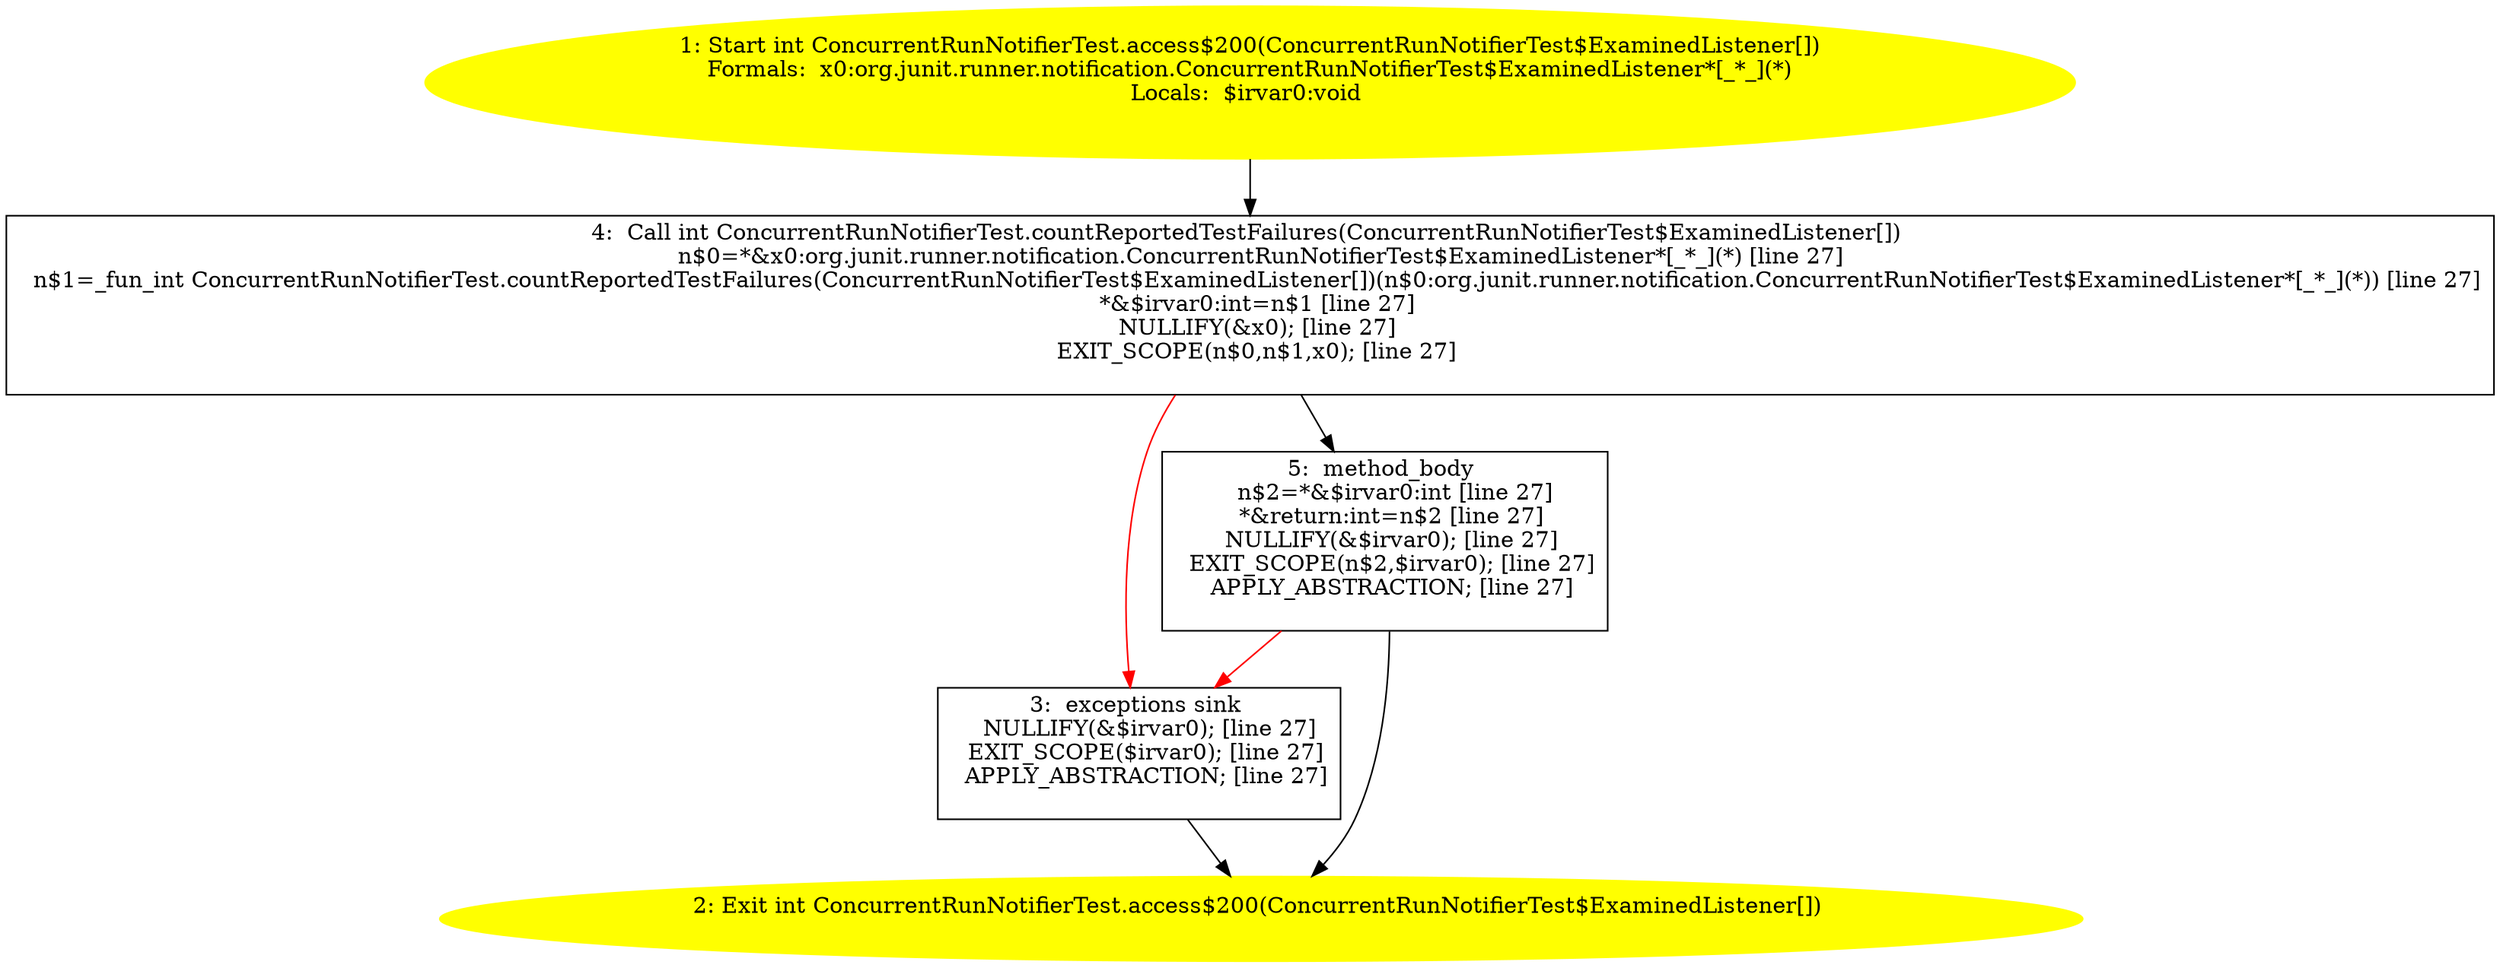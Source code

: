 /* @generated */
digraph cfg {
"org.junit.runner.notification.ConcurrentRunNotifierTest.access$200(org.junit.runner.notification.Con.8b1e4c2856d24d873002ae8b23094aae_1" [label="1: Start int ConcurrentRunNotifierTest.access$200(ConcurrentRunNotifierTest$ExaminedListener[])\nFormals:  x0:org.junit.runner.notification.ConcurrentRunNotifierTest$ExaminedListener*[_*_](*)\nLocals:  $irvar0:void \n  " color=yellow style=filled]
	

	 "org.junit.runner.notification.ConcurrentRunNotifierTest.access$200(org.junit.runner.notification.Con.8b1e4c2856d24d873002ae8b23094aae_1" -> "org.junit.runner.notification.ConcurrentRunNotifierTest.access$200(org.junit.runner.notification.Con.8b1e4c2856d24d873002ae8b23094aae_4" ;
"org.junit.runner.notification.ConcurrentRunNotifierTest.access$200(org.junit.runner.notification.Con.8b1e4c2856d24d873002ae8b23094aae_2" [label="2: Exit int ConcurrentRunNotifierTest.access$200(ConcurrentRunNotifierTest$ExaminedListener[]) \n  " color=yellow style=filled]
	

"org.junit.runner.notification.ConcurrentRunNotifierTest.access$200(org.junit.runner.notification.Con.8b1e4c2856d24d873002ae8b23094aae_3" [label="3:  exceptions sink \n   NULLIFY(&$irvar0); [line 27]\n  EXIT_SCOPE($irvar0); [line 27]\n  APPLY_ABSTRACTION; [line 27]\n " shape="box"]
	

	 "org.junit.runner.notification.ConcurrentRunNotifierTest.access$200(org.junit.runner.notification.Con.8b1e4c2856d24d873002ae8b23094aae_3" -> "org.junit.runner.notification.ConcurrentRunNotifierTest.access$200(org.junit.runner.notification.Con.8b1e4c2856d24d873002ae8b23094aae_2" ;
"org.junit.runner.notification.ConcurrentRunNotifierTest.access$200(org.junit.runner.notification.Con.8b1e4c2856d24d873002ae8b23094aae_4" [label="4:  Call int ConcurrentRunNotifierTest.countReportedTestFailures(ConcurrentRunNotifierTest$ExaminedListener[]) \n   n$0=*&x0:org.junit.runner.notification.ConcurrentRunNotifierTest$ExaminedListener*[_*_](*) [line 27]\n  n$1=_fun_int ConcurrentRunNotifierTest.countReportedTestFailures(ConcurrentRunNotifierTest$ExaminedListener[])(n$0:org.junit.runner.notification.ConcurrentRunNotifierTest$ExaminedListener*[_*_](*)) [line 27]\n  *&$irvar0:int=n$1 [line 27]\n  NULLIFY(&x0); [line 27]\n  EXIT_SCOPE(n$0,n$1,x0); [line 27]\n " shape="box"]
	

	 "org.junit.runner.notification.ConcurrentRunNotifierTest.access$200(org.junit.runner.notification.Con.8b1e4c2856d24d873002ae8b23094aae_4" -> "org.junit.runner.notification.ConcurrentRunNotifierTest.access$200(org.junit.runner.notification.Con.8b1e4c2856d24d873002ae8b23094aae_5" ;
	 "org.junit.runner.notification.ConcurrentRunNotifierTest.access$200(org.junit.runner.notification.Con.8b1e4c2856d24d873002ae8b23094aae_4" -> "org.junit.runner.notification.ConcurrentRunNotifierTest.access$200(org.junit.runner.notification.Con.8b1e4c2856d24d873002ae8b23094aae_3" [color="red" ];
"org.junit.runner.notification.ConcurrentRunNotifierTest.access$200(org.junit.runner.notification.Con.8b1e4c2856d24d873002ae8b23094aae_5" [label="5:  method_body \n   n$2=*&$irvar0:int [line 27]\n  *&return:int=n$2 [line 27]\n  NULLIFY(&$irvar0); [line 27]\n  EXIT_SCOPE(n$2,$irvar0); [line 27]\n  APPLY_ABSTRACTION; [line 27]\n " shape="box"]
	

	 "org.junit.runner.notification.ConcurrentRunNotifierTest.access$200(org.junit.runner.notification.Con.8b1e4c2856d24d873002ae8b23094aae_5" -> "org.junit.runner.notification.ConcurrentRunNotifierTest.access$200(org.junit.runner.notification.Con.8b1e4c2856d24d873002ae8b23094aae_2" ;
	 "org.junit.runner.notification.ConcurrentRunNotifierTest.access$200(org.junit.runner.notification.Con.8b1e4c2856d24d873002ae8b23094aae_5" -> "org.junit.runner.notification.ConcurrentRunNotifierTest.access$200(org.junit.runner.notification.Con.8b1e4c2856d24d873002ae8b23094aae_3" [color="red" ];
}
